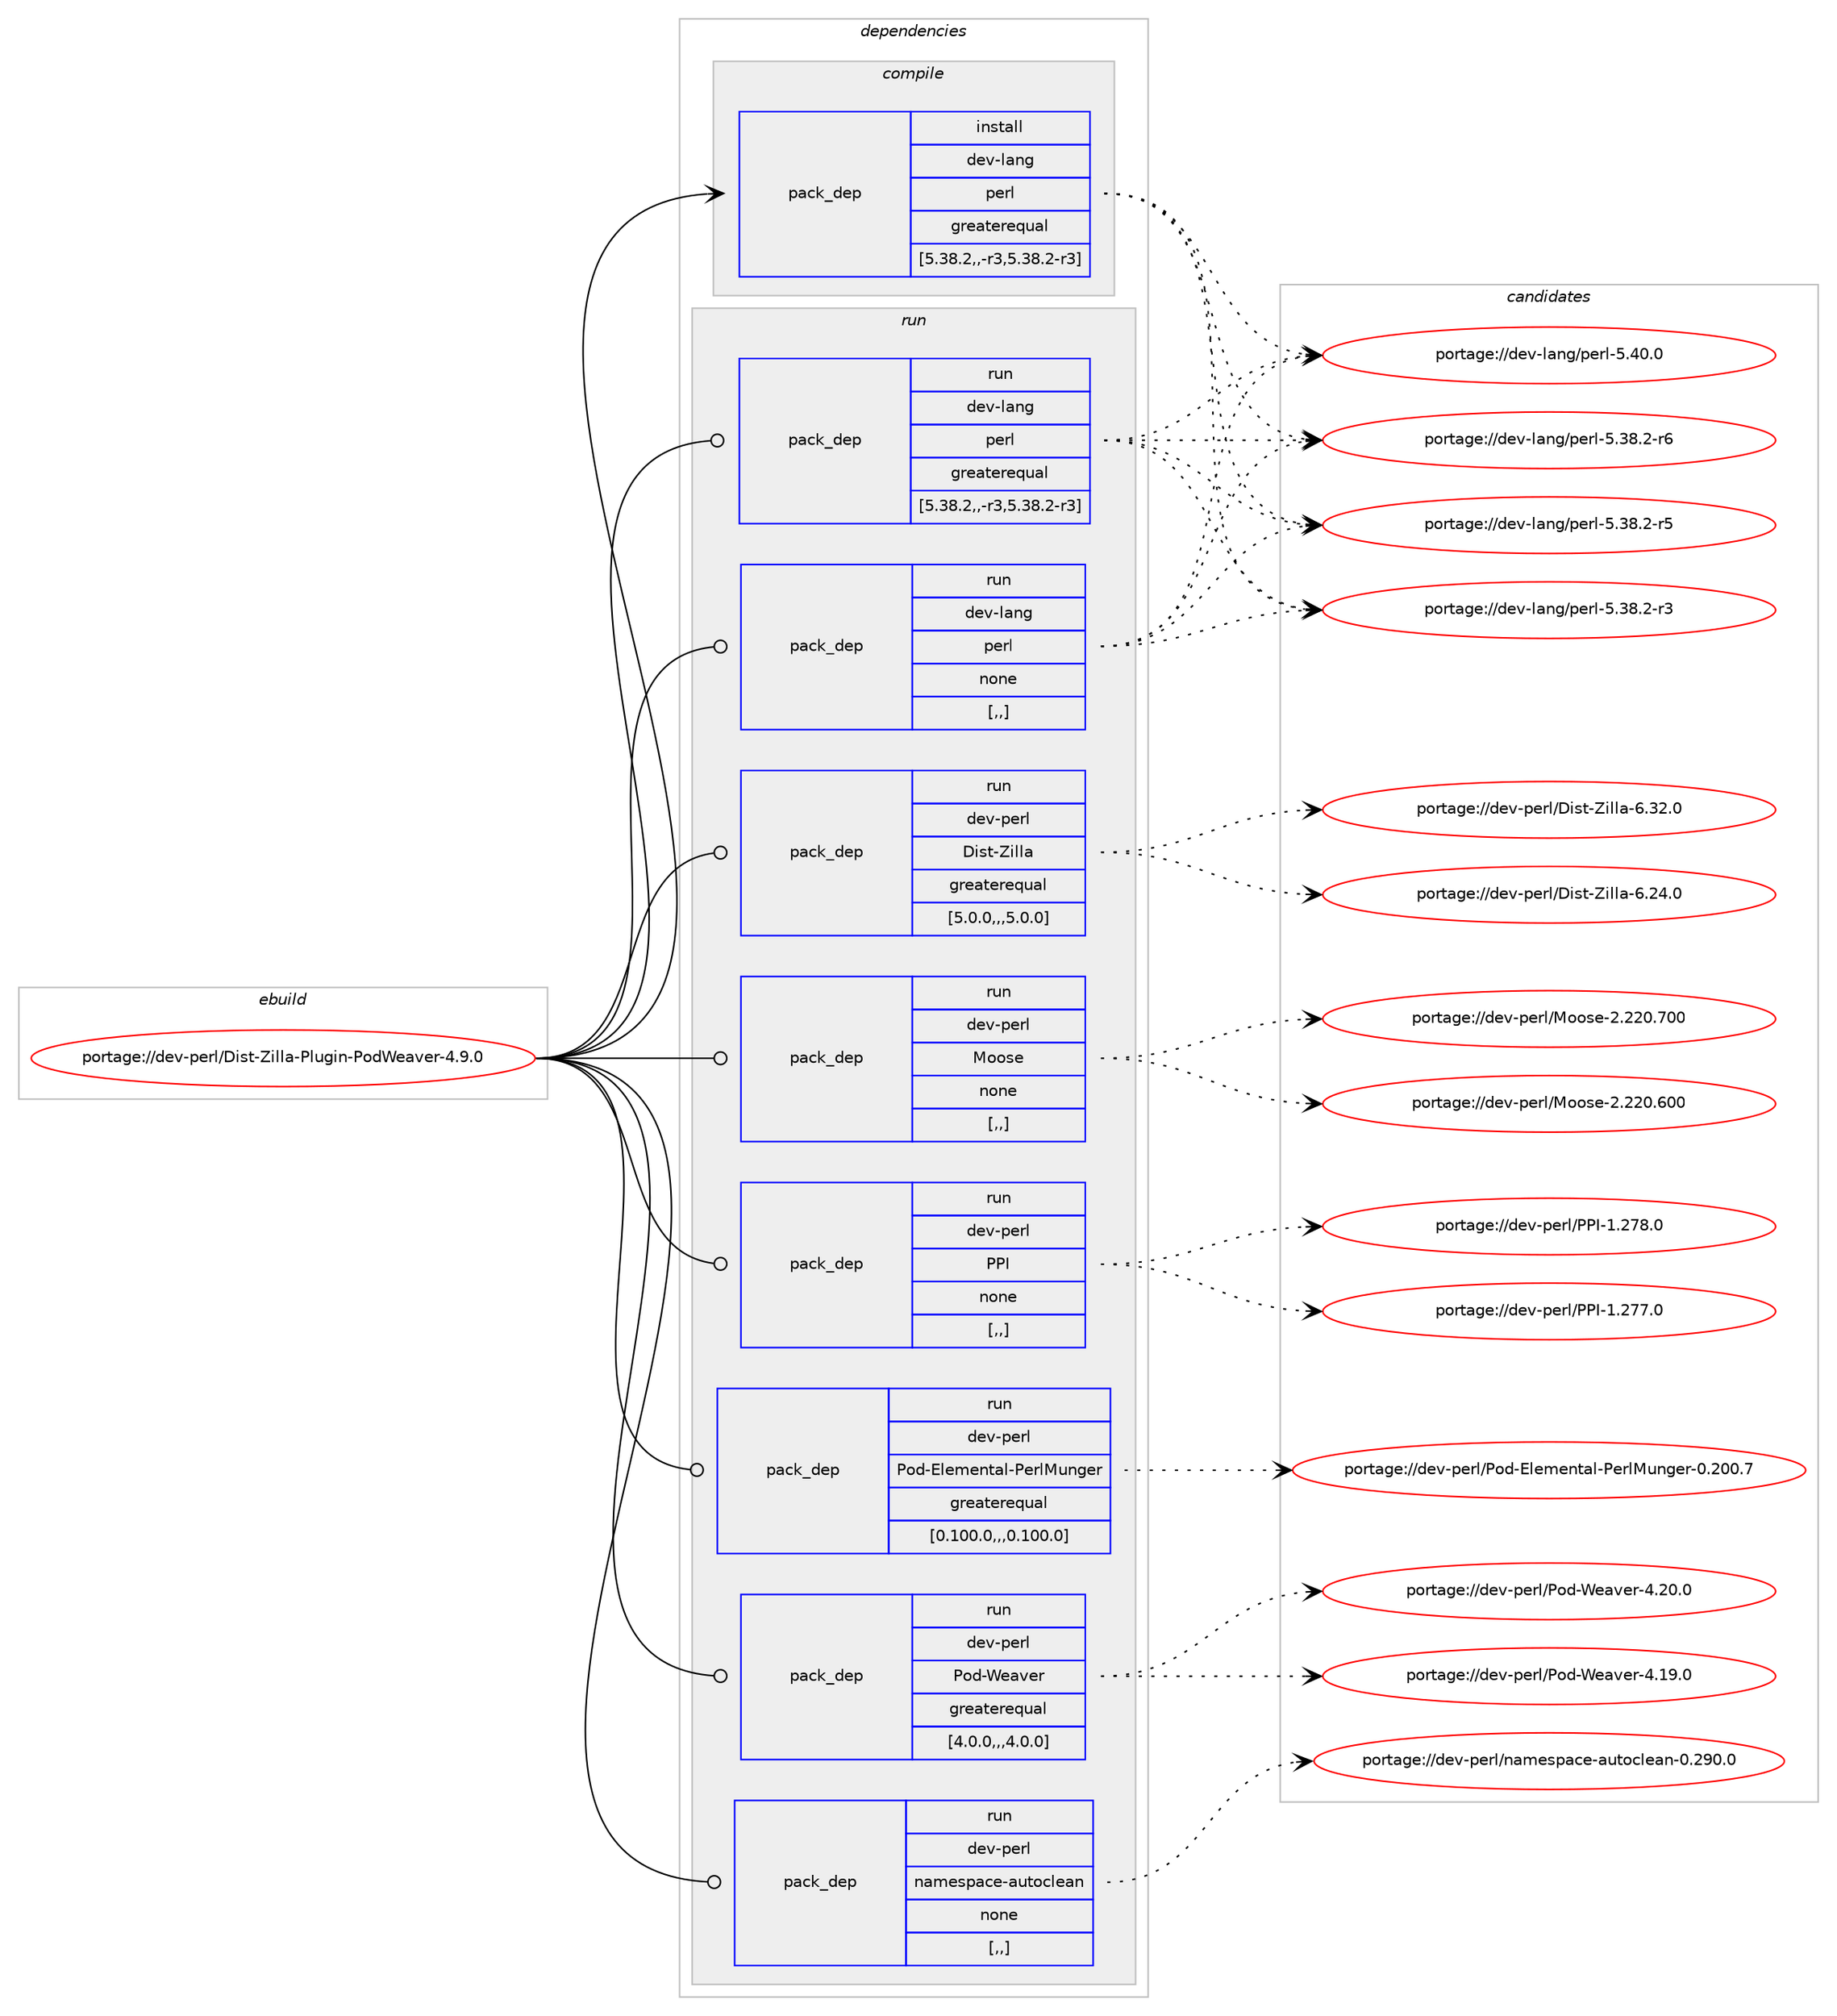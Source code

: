 digraph prolog {

# *************
# Graph options
# *************

newrank=true;
concentrate=true;
compound=true;
graph [rankdir=LR,fontname=Helvetica,fontsize=10,ranksep=1.5];#, ranksep=2.5, nodesep=0.2];
edge  [arrowhead=vee];
node  [fontname=Helvetica,fontsize=10];

# **********
# The ebuild
# **********

subgraph cluster_leftcol {
color=gray;
label=<<i>ebuild</i>>;
id [label="portage://dev-perl/Dist-Zilla-Plugin-PodWeaver-4.9.0", color=red, width=4, href="../dev-perl/Dist-Zilla-Plugin-PodWeaver-4.9.0.svg"];
}

# ****************
# The dependencies
# ****************

subgraph cluster_midcol {
color=gray;
label=<<i>dependencies</i>>;
subgraph cluster_compile {
fillcolor="#eeeeee";
style=filled;
label=<<i>compile</i>>;
subgraph pack98600 {
dependency129681 [label=<<TABLE BORDER="0" CELLBORDER="1" CELLSPACING="0" CELLPADDING="4" WIDTH="220"><TR><TD ROWSPAN="6" CELLPADDING="30">pack_dep</TD></TR><TR><TD WIDTH="110">install</TD></TR><TR><TD>dev-lang</TD></TR><TR><TD>perl</TD></TR><TR><TD>greaterequal</TD></TR><TR><TD>[5.38.2,,-r3,5.38.2-r3]</TD></TR></TABLE>>, shape=none, color=blue];
}
id:e -> dependency129681:w [weight=20,style="solid",arrowhead="vee"];
}
subgraph cluster_compileandrun {
fillcolor="#eeeeee";
style=filled;
label=<<i>compile and run</i>>;
}
subgraph cluster_run {
fillcolor="#eeeeee";
style=filled;
label=<<i>run</i>>;
subgraph pack98601 {
dependency129682 [label=<<TABLE BORDER="0" CELLBORDER="1" CELLSPACING="0" CELLPADDING="4" WIDTH="220"><TR><TD ROWSPAN="6" CELLPADDING="30">pack_dep</TD></TR><TR><TD WIDTH="110">run</TD></TR><TR><TD>dev-lang</TD></TR><TR><TD>perl</TD></TR><TR><TD>greaterequal</TD></TR><TR><TD>[5.38.2,,-r3,5.38.2-r3]</TD></TR></TABLE>>, shape=none, color=blue];
}
id:e -> dependency129682:w [weight=20,style="solid",arrowhead="odot"];
subgraph pack98602 {
dependency129683 [label=<<TABLE BORDER="0" CELLBORDER="1" CELLSPACING="0" CELLPADDING="4" WIDTH="220"><TR><TD ROWSPAN="6" CELLPADDING="30">pack_dep</TD></TR><TR><TD WIDTH="110">run</TD></TR><TR><TD>dev-lang</TD></TR><TR><TD>perl</TD></TR><TR><TD>none</TD></TR><TR><TD>[,,]</TD></TR></TABLE>>, shape=none, color=blue];
}
id:e -> dependency129683:w [weight=20,style="solid",arrowhead="odot"];
subgraph pack98603 {
dependency129684 [label=<<TABLE BORDER="0" CELLBORDER="1" CELLSPACING="0" CELLPADDING="4" WIDTH="220"><TR><TD ROWSPAN="6" CELLPADDING="30">pack_dep</TD></TR><TR><TD WIDTH="110">run</TD></TR><TR><TD>dev-perl</TD></TR><TR><TD>Dist-Zilla</TD></TR><TR><TD>greaterequal</TD></TR><TR><TD>[5.0.0,,,5.0.0]</TD></TR></TABLE>>, shape=none, color=blue];
}
id:e -> dependency129684:w [weight=20,style="solid",arrowhead="odot"];
subgraph pack98604 {
dependency129685 [label=<<TABLE BORDER="0" CELLBORDER="1" CELLSPACING="0" CELLPADDING="4" WIDTH="220"><TR><TD ROWSPAN="6" CELLPADDING="30">pack_dep</TD></TR><TR><TD WIDTH="110">run</TD></TR><TR><TD>dev-perl</TD></TR><TR><TD>Moose</TD></TR><TR><TD>none</TD></TR><TR><TD>[,,]</TD></TR></TABLE>>, shape=none, color=blue];
}
id:e -> dependency129685:w [weight=20,style="solid",arrowhead="odot"];
subgraph pack98605 {
dependency129686 [label=<<TABLE BORDER="0" CELLBORDER="1" CELLSPACING="0" CELLPADDING="4" WIDTH="220"><TR><TD ROWSPAN="6" CELLPADDING="30">pack_dep</TD></TR><TR><TD WIDTH="110">run</TD></TR><TR><TD>dev-perl</TD></TR><TR><TD>PPI</TD></TR><TR><TD>none</TD></TR><TR><TD>[,,]</TD></TR></TABLE>>, shape=none, color=blue];
}
id:e -> dependency129686:w [weight=20,style="solid",arrowhead="odot"];
subgraph pack98606 {
dependency129687 [label=<<TABLE BORDER="0" CELLBORDER="1" CELLSPACING="0" CELLPADDING="4" WIDTH="220"><TR><TD ROWSPAN="6" CELLPADDING="30">pack_dep</TD></TR><TR><TD WIDTH="110">run</TD></TR><TR><TD>dev-perl</TD></TR><TR><TD>Pod-Elemental-PerlMunger</TD></TR><TR><TD>greaterequal</TD></TR><TR><TD>[0.100.0,,,0.100.0]</TD></TR></TABLE>>, shape=none, color=blue];
}
id:e -> dependency129687:w [weight=20,style="solid",arrowhead="odot"];
subgraph pack98607 {
dependency129688 [label=<<TABLE BORDER="0" CELLBORDER="1" CELLSPACING="0" CELLPADDING="4" WIDTH="220"><TR><TD ROWSPAN="6" CELLPADDING="30">pack_dep</TD></TR><TR><TD WIDTH="110">run</TD></TR><TR><TD>dev-perl</TD></TR><TR><TD>Pod-Weaver</TD></TR><TR><TD>greaterequal</TD></TR><TR><TD>[4.0.0,,,4.0.0]</TD></TR></TABLE>>, shape=none, color=blue];
}
id:e -> dependency129688:w [weight=20,style="solid",arrowhead="odot"];
subgraph pack98608 {
dependency129689 [label=<<TABLE BORDER="0" CELLBORDER="1" CELLSPACING="0" CELLPADDING="4" WIDTH="220"><TR><TD ROWSPAN="6" CELLPADDING="30">pack_dep</TD></TR><TR><TD WIDTH="110">run</TD></TR><TR><TD>dev-perl</TD></TR><TR><TD>namespace-autoclean</TD></TR><TR><TD>none</TD></TR><TR><TD>[,,]</TD></TR></TABLE>>, shape=none, color=blue];
}
id:e -> dependency129689:w [weight=20,style="solid",arrowhead="odot"];
}
}

# **************
# The candidates
# **************

subgraph cluster_choices {
rank=same;
color=gray;
label=<<i>candidates</i>>;

subgraph choice98600 {
color=black;
nodesep=1;
choice10010111845108971101034711210111410845534652484648 [label="portage://dev-lang/perl-5.40.0", color=red, width=4,href="../dev-lang/perl-5.40.0.svg"];
choice100101118451089711010347112101114108455346515646504511454 [label="portage://dev-lang/perl-5.38.2-r6", color=red, width=4,href="../dev-lang/perl-5.38.2-r6.svg"];
choice100101118451089711010347112101114108455346515646504511453 [label="portage://dev-lang/perl-5.38.2-r5", color=red, width=4,href="../dev-lang/perl-5.38.2-r5.svg"];
choice100101118451089711010347112101114108455346515646504511451 [label="portage://dev-lang/perl-5.38.2-r3", color=red, width=4,href="../dev-lang/perl-5.38.2-r3.svg"];
dependency129681:e -> choice10010111845108971101034711210111410845534652484648:w [style=dotted,weight="100"];
dependency129681:e -> choice100101118451089711010347112101114108455346515646504511454:w [style=dotted,weight="100"];
dependency129681:e -> choice100101118451089711010347112101114108455346515646504511453:w [style=dotted,weight="100"];
dependency129681:e -> choice100101118451089711010347112101114108455346515646504511451:w [style=dotted,weight="100"];
}
subgraph choice98601 {
color=black;
nodesep=1;
choice10010111845108971101034711210111410845534652484648 [label="portage://dev-lang/perl-5.40.0", color=red, width=4,href="../dev-lang/perl-5.40.0.svg"];
choice100101118451089711010347112101114108455346515646504511454 [label="portage://dev-lang/perl-5.38.2-r6", color=red, width=4,href="../dev-lang/perl-5.38.2-r6.svg"];
choice100101118451089711010347112101114108455346515646504511453 [label="portage://dev-lang/perl-5.38.2-r5", color=red, width=4,href="../dev-lang/perl-5.38.2-r5.svg"];
choice100101118451089711010347112101114108455346515646504511451 [label="portage://dev-lang/perl-5.38.2-r3", color=red, width=4,href="../dev-lang/perl-5.38.2-r3.svg"];
dependency129682:e -> choice10010111845108971101034711210111410845534652484648:w [style=dotted,weight="100"];
dependency129682:e -> choice100101118451089711010347112101114108455346515646504511454:w [style=dotted,weight="100"];
dependency129682:e -> choice100101118451089711010347112101114108455346515646504511453:w [style=dotted,weight="100"];
dependency129682:e -> choice100101118451089711010347112101114108455346515646504511451:w [style=dotted,weight="100"];
}
subgraph choice98602 {
color=black;
nodesep=1;
choice10010111845108971101034711210111410845534652484648 [label="portage://dev-lang/perl-5.40.0", color=red, width=4,href="../dev-lang/perl-5.40.0.svg"];
choice100101118451089711010347112101114108455346515646504511454 [label="portage://dev-lang/perl-5.38.2-r6", color=red, width=4,href="../dev-lang/perl-5.38.2-r6.svg"];
choice100101118451089711010347112101114108455346515646504511453 [label="portage://dev-lang/perl-5.38.2-r5", color=red, width=4,href="../dev-lang/perl-5.38.2-r5.svg"];
choice100101118451089711010347112101114108455346515646504511451 [label="portage://dev-lang/perl-5.38.2-r3", color=red, width=4,href="../dev-lang/perl-5.38.2-r3.svg"];
dependency129683:e -> choice10010111845108971101034711210111410845534652484648:w [style=dotted,weight="100"];
dependency129683:e -> choice100101118451089711010347112101114108455346515646504511454:w [style=dotted,weight="100"];
dependency129683:e -> choice100101118451089711010347112101114108455346515646504511453:w [style=dotted,weight="100"];
dependency129683:e -> choice100101118451089711010347112101114108455346515646504511451:w [style=dotted,weight="100"];
}
subgraph choice98603 {
color=black;
nodesep=1;
choice10010111845112101114108476810511511645901051081089745544651504648 [label="portage://dev-perl/Dist-Zilla-6.32.0", color=red, width=4,href="../dev-perl/Dist-Zilla-6.32.0.svg"];
choice10010111845112101114108476810511511645901051081089745544650524648 [label="portage://dev-perl/Dist-Zilla-6.24.0", color=red, width=4,href="../dev-perl/Dist-Zilla-6.24.0.svg"];
dependency129684:e -> choice10010111845112101114108476810511511645901051081089745544651504648:w [style=dotted,weight="100"];
dependency129684:e -> choice10010111845112101114108476810511511645901051081089745544650524648:w [style=dotted,weight="100"];
}
subgraph choice98604 {
color=black;
nodesep=1;
choice10010111845112101114108477711111111510145504650504846554848 [label="portage://dev-perl/Moose-2.220.700", color=red, width=4,href="../dev-perl/Moose-2.220.700.svg"];
choice10010111845112101114108477711111111510145504650504846544848 [label="portage://dev-perl/Moose-2.220.600", color=red, width=4,href="../dev-perl/Moose-2.220.600.svg"];
dependency129685:e -> choice10010111845112101114108477711111111510145504650504846554848:w [style=dotted,weight="100"];
dependency129685:e -> choice10010111845112101114108477711111111510145504650504846544848:w [style=dotted,weight="100"];
}
subgraph choice98605 {
color=black;
nodesep=1;
choice10010111845112101114108478080734549465055564648 [label="portage://dev-perl/PPI-1.278.0", color=red, width=4,href="../dev-perl/PPI-1.278.0.svg"];
choice10010111845112101114108478080734549465055554648 [label="portage://dev-perl/PPI-1.277.0", color=red, width=4,href="../dev-perl/PPI-1.277.0.svg"];
dependency129686:e -> choice10010111845112101114108478080734549465055564648:w [style=dotted,weight="100"];
dependency129686:e -> choice10010111845112101114108478080734549465055554648:w [style=dotted,weight="100"];
}
subgraph choice98606 {
color=black;
nodesep=1;
choice1001011184511210111410847801111004569108101109101110116971084580101114108771171101031011144548465048484655 [label="portage://dev-perl/Pod-Elemental-PerlMunger-0.200.7", color=red, width=4,href="../dev-perl/Pod-Elemental-PerlMunger-0.200.7.svg"];
dependency129687:e -> choice1001011184511210111410847801111004569108101109101110116971084580101114108771171101031011144548465048484655:w [style=dotted,weight="100"];
}
subgraph choice98607 {
color=black;
nodesep=1;
choice10010111845112101114108478011110045871019711810111445524650484648 [label="portage://dev-perl/Pod-Weaver-4.20.0", color=red, width=4,href="../dev-perl/Pod-Weaver-4.20.0.svg"];
choice10010111845112101114108478011110045871019711810111445524649574648 [label="portage://dev-perl/Pod-Weaver-4.19.0", color=red, width=4,href="../dev-perl/Pod-Weaver-4.19.0.svg"];
dependency129688:e -> choice10010111845112101114108478011110045871019711810111445524650484648:w [style=dotted,weight="100"];
dependency129688:e -> choice10010111845112101114108478011110045871019711810111445524649574648:w [style=dotted,weight="100"];
}
subgraph choice98608 {
color=black;
nodesep=1;
choice1001011184511210111410847110971091011151129799101459711711611199108101971104548465057484648 [label="portage://dev-perl/namespace-autoclean-0.290.0", color=red, width=4,href="../dev-perl/namespace-autoclean-0.290.0.svg"];
dependency129689:e -> choice1001011184511210111410847110971091011151129799101459711711611199108101971104548465057484648:w [style=dotted,weight="100"];
}
}

}

